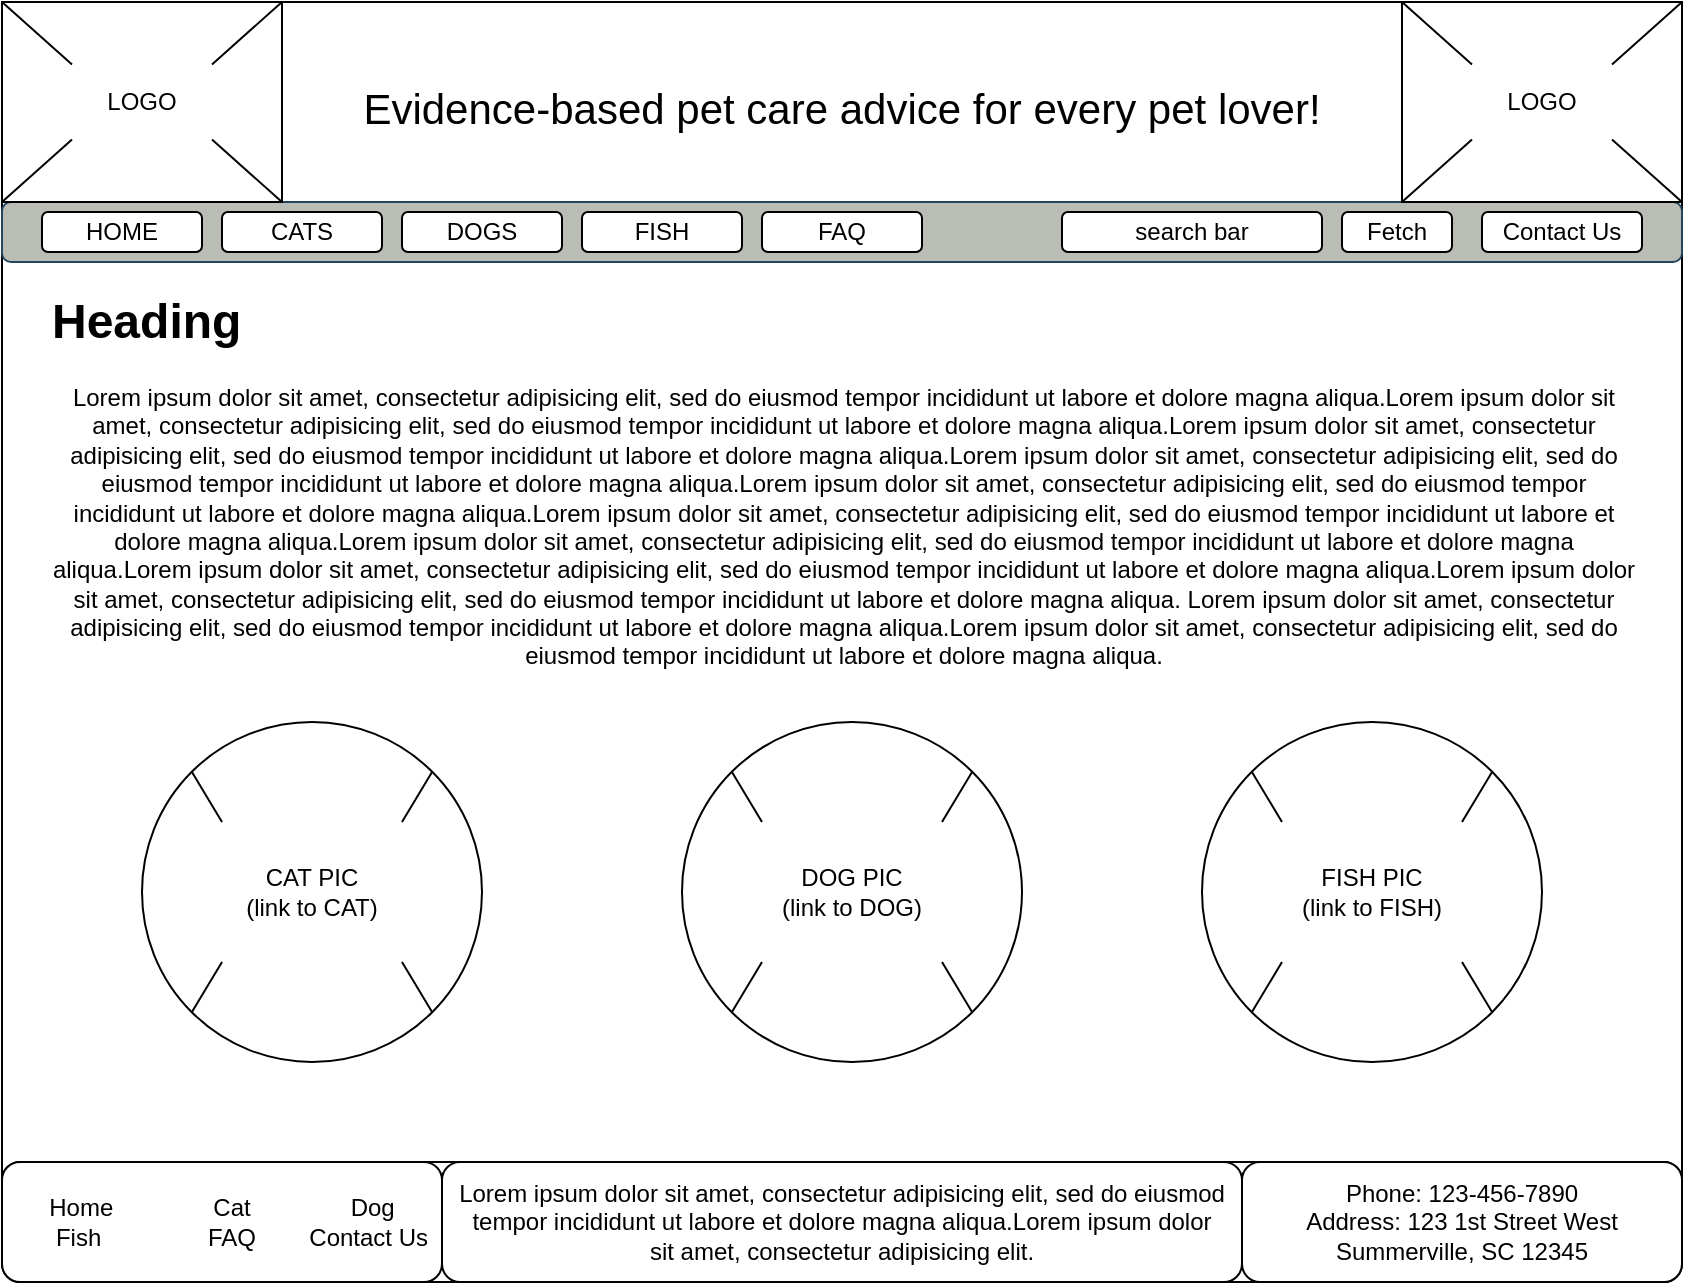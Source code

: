 <mxfile version="24.0.1" type="github">
  <diagram name="Page-1" id="BUrdRSvkr-NK4CyP0dR4">
    <mxGraphModel dx="1434" dy="822" grid="1" gridSize="10" guides="1" tooltips="1" connect="1" arrows="1" fold="1" page="1" pageScale="1" pageWidth="850" pageHeight="1100" math="0" shadow="0">
      <root>
        <mxCell id="0" />
        <mxCell id="1" parent="0" />
        <mxCell id="nrD_e1n3-x52YeT1WAGy-1" value="" style="rounded=0;whiteSpace=wrap;html=1;" parent="1" vertex="1">
          <mxGeometry width="840" height="630" as="geometry" />
        </mxCell>
        <mxCell id="nrD_e1n3-x52YeT1WAGy-4" value="&lt;font style=&quot;font-size: 21px;&quot;&gt;Evidence-based pet care advice for every pet lover!&lt;/font&gt;" style="text;html=1;align=center;verticalAlign=middle;whiteSpace=wrap;rounded=0;" parent="1" vertex="1">
          <mxGeometry x="150" y="25" width="540" height="55" as="geometry" />
        </mxCell>
        <mxCell id="nrD_e1n3-x52YeT1WAGy-5" value="" style="rounded=1;whiteSpace=wrap;html=1;fillColor=#babdb6;strokeColor=#23445d;" parent="1" vertex="1">
          <mxGeometry y="100" width="840" height="30" as="geometry" />
        </mxCell>
        <mxCell id="nrD_e1n3-x52YeT1WAGy-6" value="HOME" style="rounded=1;whiteSpace=wrap;html=1;glass=0;" parent="1" vertex="1">
          <mxGeometry x="20" y="105" width="80" height="20" as="geometry" />
        </mxCell>
        <mxCell id="nrD_e1n3-x52YeT1WAGy-7" value="CATS" style="rounded=1;whiteSpace=wrap;html=1;" parent="1" vertex="1">
          <mxGeometry x="110" y="105" width="80" height="20" as="geometry" />
        </mxCell>
        <mxCell id="nrD_e1n3-x52YeT1WAGy-8" value="DOGS" style="rounded=1;whiteSpace=wrap;html=1;" parent="1" vertex="1">
          <mxGeometry x="200" y="105" width="80" height="20" as="geometry" />
        </mxCell>
        <mxCell id="nrD_e1n3-x52YeT1WAGy-9" value="FISH" style="rounded=1;whiteSpace=wrap;html=1;" parent="1" vertex="1">
          <mxGeometry x="290" y="105" width="80" height="20" as="geometry" />
        </mxCell>
        <mxCell id="nrD_e1n3-x52YeT1WAGy-10" value="FAQ" style="rounded=1;whiteSpace=wrap;html=1;" parent="1" vertex="1">
          <mxGeometry x="380" y="105" width="80" height="20" as="geometry" />
        </mxCell>
        <mxCell id="nrD_e1n3-x52YeT1WAGy-11" value="&lt;h1 align=&quot;left&quot;&gt;Heading&lt;/h1&gt;&lt;p align=&quot;center&quot;&gt;Lorem ipsum dolor sit amet, consectetur adipisicing elit, sed do eiusmod tempor incididunt ut labore et dolore magna aliqua.Lorem ipsum dolor sit amet, consectetur adipisicing elit, sed do eiusmod tempor incididunt ut labore et dolore magna aliqua.Lorem ipsum dolor sit amet, consectetur adipisicing elit, sed do eiusmod tempor incididunt ut labore et dolore magna aliqua.Lorem ipsum dolor sit amet, consectetur adipisicing elit, sed do eiusmod tempor incididunt ut labore et dolore magna aliqua.Lorem ipsum dolor sit amet, consectetur adipisicing elit, sed do eiusmod tempor incididunt ut labore et dolore magna aliqua.Lorem ipsum dolor sit amet, consectetur adipisicing elit, sed do eiusmod tempor incididunt ut labore et dolore magna aliqua.Lorem ipsum dolor sit amet, consectetur adipisicing elit, sed do eiusmod tempor incididunt ut labore et dolore magna aliqua.Lorem ipsum dolor sit amet, consectetur adipisicing elit, sed do eiusmod tempor incididunt ut labore et dolore magna aliqua.Lorem ipsum dolor sit amet, consectetur adipisicing elit, sed do eiusmod tempor incididunt ut labore et dolore magna aliqua. Lorem ipsum dolor sit amet, consectetur adipisicing elit, sed do eiusmod tempor incididunt ut labore et dolore magna aliqua.Lorem ipsum dolor sit amet, consectetur adipisicing elit, sed do eiusmod tempor incididunt ut labore et dolore magna aliqua.&lt;/p&gt;" style="text;html=1;spacing=5;spacingTop=-20;whiteSpace=wrap;overflow=hidden;rounded=0;" parent="1" vertex="1">
          <mxGeometry x="20" y="140" width="800" height="200" as="geometry" />
        </mxCell>
        <mxCell id="nrD_e1n3-x52YeT1WAGy-60" value="footer" style="rounded=1;whiteSpace=wrap;html=1;" parent="1" vertex="1">
          <mxGeometry y="580" width="840" height="60" as="geometry" />
        </mxCell>
        <mxCell id="nrD_e1n3-x52YeT1WAGy-61" value="" style="group" parent="1" vertex="1" connectable="0">
          <mxGeometry width="140" height="100" as="geometry" />
        </mxCell>
        <mxCell id="nrD_e1n3-x52YeT1WAGy-2" value="" style="rounded=0;whiteSpace=wrap;html=1;" parent="nrD_e1n3-x52YeT1WAGy-61" vertex="1">
          <mxGeometry width="140" height="100" as="geometry" />
        </mxCell>
        <mxCell id="nrD_e1n3-x52YeT1WAGy-18" value="" style="endArrow=none;html=1;rounded=0;exitX=0;exitY=1;exitDx=0;exitDy=0;entryX=0;entryY=1;entryDx=0;entryDy=0;" parent="nrD_e1n3-x52YeT1WAGy-61" source="nrD_e1n3-x52YeT1WAGy-2" target="nrD_e1n3-x52YeT1WAGy-21" edge="1">
          <mxGeometry width="50" height="50" relative="1" as="geometry">
            <mxPoint x="455.0" y="475" as="sourcePoint" />
            <mxPoint x="513.333" y="412.5" as="targetPoint" />
          </mxGeometry>
        </mxCell>
        <mxCell id="nrD_e1n3-x52YeT1WAGy-19" value="" style="endArrow=none;html=1;rounded=0;exitX=1;exitY=1;exitDx=0;exitDy=0;entryX=1;entryY=1;entryDx=0;entryDy=0;" parent="nrD_e1n3-x52YeT1WAGy-61" source="nrD_e1n3-x52YeT1WAGy-21" target="nrD_e1n3-x52YeT1WAGy-2" edge="1">
          <mxGeometry width="50" height="50" relative="1" as="geometry">
            <mxPoint x="455.0" y="475" as="sourcePoint" />
            <mxPoint x="513.333" y="412.5" as="targetPoint" />
          </mxGeometry>
        </mxCell>
        <mxCell id="nrD_e1n3-x52YeT1WAGy-21" value="LOGO" style="text;html=1;align=center;verticalAlign=middle;whiteSpace=wrap;rounded=0;" parent="nrD_e1n3-x52YeT1WAGy-61" vertex="1">
          <mxGeometry x="35" y="31.25" width="70" height="37.5" as="geometry" />
        </mxCell>
        <mxCell id="nrD_e1n3-x52YeT1WAGy-24" value="" style="endArrow=none;html=1;rounded=0;entryX=1;entryY=0;entryDx=0;entryDy=0;exitX=1;exitY=0;exitDx=0;exitDy=0;" parent="nrD_e1n3-x52YeT1WAGy-61" source="nrD_e1n3-x52YeT1WAGy-21" target="nrD_e1n3-x52YeT1WAGy-2" edge="1">
          <mxGeometry width="50" height="50" relative="1" as="geometry">
            <mxPoint x="-128.333" y="112.5" as="sourcePoint" />
            <mxPoint x="-70" y="50" as="targetPoint" />
          </mxGeometry>
        </mxCell>
        <mxCell id="nrD_e1n3-x52YeT1WAGy-25" value="" style="endArrow=none;html=1;rounded=0;entryX=0;entryY=0;entryDx=0;entryDy=0;exitX=0;exitY=0;exitDx=0;exitDy=0;" parent="nrD_e1n3-x52YeT1WAGy-61" source="nrD_e1n3-x52YeT1WAGy-21" target="nrD_e1n3-x52YeT1WAGy-2" edge="1">
          <mxGeometry width="50" height="50" relative="1" as="geometry">
            <mxPoint x="-116.667" y="87.5" as="sourcePoint" />
            <mxPoint x="-58.333" y="25" as="targetPoint" />
          </mxGeometry>
        </mxCell>
        <mxCell id="nrD_e1n3-x52YeT1WAGy-62" value="" style="group" parent="1" vertex="1" connectable="0">
          <mxGeometry x="700" width="140" height="100" as="geometry" />
        </mxCell>
        <mxCell id="nrD_e1n3-x52YeT1WAGy-99" value="" style="group" parent="nrD_e1n3-x52YeT1WAGy-62" vertex="1" connectable="0">
          <mxGeometry width="140" height="100" as="geometry" />
        </mxCell>
        <mxCell id="nrD_e1n3-x52YeT1WAGy-26" value="" style="rounded=0;whiteSpace=wrap;html=1;" parent="nrD_e1n3-x52YeT1WAGy-99" vertex="1">
          <mxGeometry width="140" height="100" as="geometry" />
        </mxCell>
        <mxCell id="nrD_e1n3-x52YeT1WAGy-27" value="" style="endArrow=none;html=1;rounded=0;exitX=0;exitY=1;exitDx=0;exitDy=0;entryX=0;entryY=1;entryDx=0;entryDy=0;" parent="nrD_e1n3-x52YeT1WAGy-99" source="nrD_e1n3-x52YeT1WAGy-26" target="nrD_e1n3-x52YeT1WAGy-29" edge="1">
          <mxGeometry width="50" height="50" relative="1" as="geometry">
            <mxPoint x="455.0" y="475" as="sourcePoint" />
            <mxPoint x="513.333" y="412.5" as="targetPoint" />
          </mxGeometry>
        </mxCell>
        <mxCell id="nrD_e1n3-x52YeT1WAGy-28" value="" style="endArrow=none;html=1;rounded=0;exitX=1;exitY=1;exitDx=0;exitDy=0;entryX=1;entryY=1;entryDx=0;entryDy=0;" parent="nrD_e1n3-x52YeT1WAGy-99" source="nrD_e1n3-x52YeT1WAGy-29" target="nrD_e1n3-x52YeT1WAGy-26" edge="1">
          <mxGeometry width="50" height="50" relative="1" as="geometry">
            <mxPoint x="455.0" y="475" as="sourcePoint" />
            <mxPoint x="513.333" y="412.5" as="targetPoint" />
          </mxGeometry>
        </mxCell>
        <mxCell id="nrD_e1n3-x52YeT1WAGy-29" value="LOGO" style="text;html=1;align=center;verticalAlign=middle;whiteSpace=wrap;rounded=0;" parent="nrD_e1n3-x52YeT1WAGy-99" vertex="1">
          <mxGeometry x="35" y="31.25" width="70" height="37.5" as="geometry" />
        </mxCell>
        <mxCell id="nrD_e1n3-x52YeT1WAGy-30" value="" style="endArrow=none;html=1;rounded=0;entryX=1;entryY=0;entryDx=0;entryDy=0;exitX=1;exitY=0;exitDx=0;exitDy=0;" parent="nrD_e1n3-x52YeT1WAGy-99" source="nrD_e1n3-x52YeT1WAGy-29" target="nrD_e1n3-x52YeT1WAGy-26" edge="1">
          <mxGeometry width="50" height="50" relative="1" as="geometry">
            <mxPoint x="-128.333" y="112.5" as="sourcePoint" />
            <mxPoint x="-70" y="50" as="targetPoint" />
          </mxGeometry>
        </mxCell>
        <mxCell id="nrD_e1n3-x52YeT1WAGy-31" value="" style="endArrow=none;html=1;rounded=0;entryX=0;entryY=0;entryDx=0;entryDy=0;exitX=0;exitY=0;exitDx=0;exitDy=0;" parent="nrD_e1n3-x52YeT1WAGy-99" source="nrD_e1n3-x52YeT1WAGy-29" target="nrD_e1n3-x52YeT1WAGy-26" edge="1">
          <mxGeometry width="50" height="50" relative="1" as="geometry">
            <mxPoint x="-116.667" y="87.5" as="sourcePoint" />
            <mxPoint x="-58.333" y="25" as="targetPoint" />
          </mxGeometry>
        </mxCell>
        <mxCell id="nrD_e1n3-x52YeT1WAGy-81" value="" style="group;collapsible=0;expand=1;pointerEvents=1;" parent="1" vertex="1" connectable="0">
          <mxGeometry x="600" y="360" width="170" height="170" as="geometry">
            <mxRectangle x="600" y="360" width="50" height="40" as="alternateBounds" />
          </mxGeometry>
        </mxCell>
        <mxCell id="nrD_e1n3-x52YeT1WAGy-71" value="" style="ellipse;whiteSpace=wrap;html=1;aspect=fixed;" parent="nrD_e1n3-x52YeT1WAGy-81" vertex="1">
          <mxGeometry width="170" height="170" as="geometry" />
        </mxCell>
        <mxCell id="nrD_e1n3-x52YeT1WAGy-72" value="&lt;div&gt;FISH PIC&lt;/div&gt;&lt;div&gt;(link to FISH)&lt;br&gt;&lt;/div&gt;" style="text;html=1;align=center;verticalAlign=middle;whiteSpace=wrap;rounded=0;" parent="nrD_e1n3-x52YeT1WAGy-81" vertex="1">
          <mxGeometry x="40" y="50" width="90" height="70" as="geometry" />
        </mxCell>
        <mxCell id="nrD_e1n3-x52YeT1WAGy-77" value="" style="endArrow=none;html=1;rounded=0;exitX=1;exitY=1;exitDx=0;exitDy=0;entryX=1;entryY=1;entryDx=0;entryDy=0;" parent="nrD_e1n3-x52YeT1WAGy-81" source="nrD_e1n3-x52YeT1WAGy-71" target="nrD_e1n3-x52YeT1WAGy-72" edge="1">
          <mxGeometry width="50" height="50" relative="1" as="geometry">
            <mxPoint x="350" y="80" as="sourcePoint" />
            <mxPoint x="400" y="30" as="targetPoint" />
          </mxGeometry>
        </mxCell>
        <mxCell id="nrD_e1n3-x52YeT1WAGy-78" value="" style="endArrow=none;html=1;rounded=0;exitX=0;exitY=1;exitDx=0;exitDy=0;entryX=0;entryY=1;entryDx=0;entryDy=0;" parent="nrD_e1n3-x52YeT1WAGy-81" source="nrD_e1n3-x52YeT1WAGy-71" target="nrD_e1n3-x52YeT1WAGy-72" edge="1">
          <mxGeometry width="50" height="50" relative="1" as="geometry">
            <mxPoint x="420" y="-30" as="sourcePoint" />
            <mxPoint x="470" y="-80" as="targetPoint" />
          </mxGeometry>
        </mxCell>
        <mxCell id="nrD_e1n3-x52YeT1WAGy-79" value="" style="endArrow=none;html=1;rounded=0;exitX=1;exitY=0;exitDx=0;exitDy=0;entryX=1;entryY=0;entryDx=0;entryDy=0;" parent="nrD_e1n3-x52YeT1WAGy-81" source="nrD_e1n3-x52YeT1WAGy-72" target="nrD_e1n3-x52YeT1WAGy-71" edge="1">
          <mxGeometry width="50" height="50" relative="1" as="geometry">
            <mxPoint x="340" y="-20" as="sourcePoint" />
            <mxPoint x="390" y="-70" as="targetPoint" />
          </mxGeometry>
        </mxCell>
        <mxCell id="nrD_e1n3-x52YeT1WAGy-80" value="" style="endArrow=none;html=1;rounded=0;exitX=0;exitY=0;exitDx=0;exitDy=0;entryX=0;entryY=0;entryDx=0;entryDy=0;" parent="nrD_e1n3-x52YeT1WAGy-81" source="nrD_e1n3-x52YeT1WAGy-72" target="nrD_e1n3-x52YeT1WAGy-71" edge="1">
          <mxGeometry width="50" height="50" relative="1" as="geometry">
            <mxPoint x="-60" y="50" as="sourcePoint" />
            <mxPoint x="-10" as="targetPoint" />
          </mxGeometry>
        </mxCell>
        <mxCell id="nrD_e1n3-x52YeT1WAGy-82" value="" style="group" parent="1" vertex="1" connectable="0">
          <mxGeometry x="340" y="360" width="170" height="170" as="geometry" />
        </mxCell>
        <mxCell id="nrD_e1n3-x52YeT1WAGy-83" value="" style="ellipse;whiteSpace=wrap;html=1;aspect=fixed;" parent="nrD_e1n3-x52YeT1WAGy-82" vertex="1">
          <mxGeometry width="170" height="170" as="geometry" />
        </mxCell>
        <mxCell id="nrD_e1n3-x52YeT1WAGy-84" value="&lt;div&gt;DOG PIC&lt;/div&gt;&lt;div&gt;(link to DOG)&lt;br&gt;&lt;/div&gt;" style="text;html=1;align=center;verticalAlign=middle;whiteSpace=wrap;rounded=0;" parent="nrD_e1n3-x52YeT1WAGy-82" vertex="1">
          <mxGeometry x="40" y="50" width="90" height="70" as="geometry" />
        </mxCell>
        <mxCell id="nrD_e1n3-x52YeT1WAGy-85" value="" style="endArrow=none;html=1;rounded=0;exitX=1;exitY=1;exitDx=0;exitDy=0;entryX=1;entryY=1;entryDx=0;entryDy=0;" parent="nrD_e1n3-x52YeT1WAGy-82" source="nrD_e1n3-x52YeT1WAGy-83" target="nrD_e1n3-x52YeT1WAGy-84" edge="1">
          <mxGeometry width="50" height="50" relative="1" as="geometry">
            <mxPoint x="350" y="80" as="sourcePoint" />
            <mxPoint x="400" y="30" as="targetPoint" />
          </mxGeometry>
        </mxCell>
        <mxCell id="nrD_e1n3-x52YeT1WAGy-86" value="" style="endArrow=none;html=1;rounded=0;exitX=0;exitY=1;exitDx=0;exitDy=0;entryX=0;entryY=1;entryDx=0;entryDy=0;" parent="nrD_e1n3-x52YeT1WAGy-82" source="nrD_e1n3-x52YeT1WAGy-83" target="nrD_e1n3-x52YeT1WAGy-84" edge="1">
          <mxGeometry width="50" height="50" relative="1" as="geometry">
            <mxPoint x="420" y="-30" as="sourcePoint" />
            <mxPoint x="470" y="-80" as="targetPoint" />
          </mxGeometry>
        </mxCell>
        <mxCell id="nrD_e1n3-x52YeT1WAGy-87" value="" style="endArrow=none;html=1;rounded=0;exitX=1;exitY=0;exitDx=0;exitDy=0;entryX=1;entryY=0;entryDx=0;entryDy=0;" parent="nrD_e1n3-x52YeT1WAGy-82" source="nrD_e1n3-x52YeT1WAGy-84" target="nrD_e1n3-x52YeT1WAGy-83" edge="1">
          <mxGeometry width="50" height="50" relative="1" as="geometry">
            <mxPoint x="340" y="-20" as="sourcePoint" />
            <mxPoint x="390" y="-70" as="targetPoint" />
          </mxGeometry>
        </mxCell>
        <mxCell id="nrD_e1n3-x52YeT1WAGy-88" value="" style="endArrow=none;html=1;rounded=0;exitX=0;exitY=0;exitDx=0;exitDy=0;entryX=0;entryY=0;entryDx=0;entryDy=0;" parent="nrD_e1n3-x52YeT1WAGy-82" source="nrD_e1n3-x52YeT1WAGy-84" target="nrD_e1n3-x52YeT1WAGy-83" edge="1">
          <mxGeometry width="50" height="50" relative="1" as="geometry">
            <mxPoint x="-60" y="50" as="sourcePoint" />
            <mxPoint x="-10" as="targetPoint" />
          </mxGeometry>
        </mxCell>
        <mxCell id="nrD_e1n3-x52YeT1WAGy-89" value="" style="group" parent="1" vertex="1" connectable="0">
          <mxGeometry x="70" y="360" width="170" height="170" as="geometry" />
        </mxCell>
        <mxCell id="nrD_e1n3-x52YeT1WAGy-90" value="" style="ellipse;whiteSpace=wrap;html=1;aspect=fixed;" parent="nrD_e1n3-x52YeT1WAGy-89" vertex="1">
          <mxGeometry width="170" height="170" as="geometry" />
        </mxCell>
        <mxCell id="nrD_e1n3-x52YeT1WAGy-91" value="&lt;div&gt;CAT PIC&lt;/div&gt;&lt;div&gt;(link to CAT)&lt;br&gt;&lt;/div&gt;" style="text;html=1;align=center;verticalAlign=middle;whiteSpace=wrap;rounded=0;" parent="nrD_e1n3-x52YeT1WAGy-89" vertex="1">
          <mxGeometry x="40" y="50" width="90" height="70" as="geometry" />
        </mxCell>
        <mxCell id="nrD_e1n3-x52YeT1WAGy-92" value="" style="endArrow=none;html=1;rounded=0;exitX=1;exitY=1;exitDx=0;exitDy=0;entryX=1;entryY=1;entryDx=0;entryDy=0;" parent="nrD_e1n3-x52YeT1WAGy-89" source="nrD_e1n3-x52YeT1WAGy-90" target="nrD_e1n3-x52YeT1WAGy-91" edge="1">
          <mxGeometry width="50" height="50" relative="1" as="geometry">
            <mxPoint x="350" y="80" as="sourcePoint" />
            <mxPoint x="400" y="30" as="targetPoint" />
          </mxGeometry>
        </mxCell>
        <mxCell id="nrD_e1n3-x52YeT1WAGy-93" value="" style="endArrow=none;html=1;rounded=0;exitX=0;exitY=1;exitDx=0;exitDy=0;entryX=0;entryY=1;entryDx=0;entryDy=0;" parent="nrD_e1n3-x52YeT1WAGy-89" source="nrD_e1n3-x52YeT1WAGy-90" target="nrD_e1n3-x52YeT1WAGy-91" edge="1">
          <mxGeometry width="50" height="50" relative="1" as="geometry">
            <mxPoint x="420" y="-30" as="sourcePoint" />
            <mxPoint x="470" y="-80" as="targetPoint" />
          </mxGeometry>
        </mxCell>
        <mxCell id="nrD_e1n3-x52YeT1WAGy-94" value="" style="endArrow=none;html=1;rounded=0;exitX=1;exitY=0;exitDx=0;exitDy=0;entryX=1;entryY=0;entryDx=0;entryDy=0;" parent="nrD_e1n3-x52YeT1WAGy-89" source="nrD_e1n3-x52YeT1WAGy-91" target="nrD_e1n3-x52YeT1WAGy-90" edge="1">
          <mxGeometry width="50" height="50" relative="1" as="geometry">
            <mxPoint x="340" y="-20" as="sourcePoint" />
            <mxPoint x="390" y="-70" as="targetPoint" />
          </mxGeometry>
        </mxCell>
        <mxCell id="nrD_e1n3-x52YeT1WAGy-95" value="" style="endArrow=none;html=1;rounded=0;exitX=0;exitY=0;exitDx=0;exitDy=0;entryX=0;entryY=0;entryDx=0;entryDy=0;" parent="nrD_e1n3-x52YeT1WAGy-89" source="nrD_e1n3-x52YeT1WAGy-91" target="nrD_e1n3-x52YeT1WAGy-90" edge="1">
          <mxGeometry width="50" height="50" relative="1" as="geometry">
            <mxPoint x="-60" y="50" as="sourcePoint" />
            <mxPoint x="-10" as="targetPoint" />
          </mxGeometry>
        </mxCell>
        <mxCell id="nrD_e1n3-x52YeT1WAGy-96" value="Contact Us" style="rounded=1;whiteSpace=wrap;html=1;" parent="1" vertex="1">
          <mxGeometry x="740" y="105" width="80" height="20" as="geometry" />
        </mxCell>
        <mxCell id="nrD_e1n3-x52YeT1WAGy-97" value="search bar" style="rounded=1;whiteSpace=wrap;html=1;" parent="1" vertex="1">
          <mxGeometry x="530" y="105" width="130" height="20" as="geometry" />
        </mxCell>
        <mxCell id="nrD_e1n3-x52YeT1WAGy-98" value="Fetch" style="rounded=1;whiteSpace=wrap;html=1;" parent="1" vertex="1">
          <mxGeometry x="670" y="105" width="55" height="20" as="geometry" />
        </mxCell>
        <mxCell id="nByTrZFAVxsmuSSpowiw-1" value="&lt;div&gt;Home&amp;nbsp;&amp;nbsp;&amp;nbsp;&amp;nbsp;&amp;nbsp;&amp;nbsp;&amp;nbsp;&amp;nbsp;&amp;nbsp;&amp;nbsp;&amp;nbsp;&amp;nbsp;&amp;nbsp;&amp;nbsp; Cat&amp;nbsp;&amp;nbsp;&amp;nbsp;&amp;nbsp;&amp;nbsp;&amp;nbsp;&amp;nbsp;&amp;nbsp;&amp;nbsp;&amp;nbsp;&amp;nbsp;&amp;nbsp;&amp;nbsp;&amp;nbsp; Dog&lt;br&gt;&lt;/div&gt;&lt;div&gt;&amp;nbsp;&amp;nbsp; &amp;nbsp;&amp;nbsp; Fish &amp;nbsp; &amp;nbsp; &amp;nbsp; &amp;nbsp;&amp;nbsp; &amp;nbsp; &amp;nbsp;&amp;nbsp;&amp;nbsp; FAQ&amp;nbsp; &amp;nbsp; &amp;nbsp;&amp;nbsp;&amp;nbsp; Contact Us&lt;br&gt;&lt;/div&gt;" style="rounded=1;whiteSpace=wrap;html=1;" parent="1" vertex="1">
          <mxGeometry y="580" width="220" height="60" as="geometry" />
        </mxCell>
        <mxCell id="nByTrZFAVxsmuSSpowiw-3" value="Lorem ipsum dolor sit amet, consectetur adipisicing elit, sed do eiusmod&lt;br/&gt; tempor incididunt ut labore et dolore magna aliqua.Lorem ipsum dolor &lt;br/&gt;sit amet, consectetur adipisicing elit." style="rounded=1;whiteSpace=wrap;html=1;" parent="1" vertex="1">
          <mxGeometry x="220" y="580" width="400" height="60" as="geometry" />
        </mxCell>
        <mxCell id="6U1hGrLjCvsqZ0MhGDeN-1" value="&lt;div&gt;Phone: 123-456-7890&lt;/div&gt;&lt;div&gt;Address: 123 1st Street West&lt;/div&gt;&lt;div&gt;Summerville, SC 12345&lt;br&gt;&lt;/div&gt;" style="rounded=1;whiteSpace=wrap;html=1;" vertex="1" parent="1">
          <mxGeometry x="620" y="580" width="220" height="60" as="geometry" />
        </mxCell>
      </root>
    </mxGraphModel>
  </diagram>
</mxfile>
